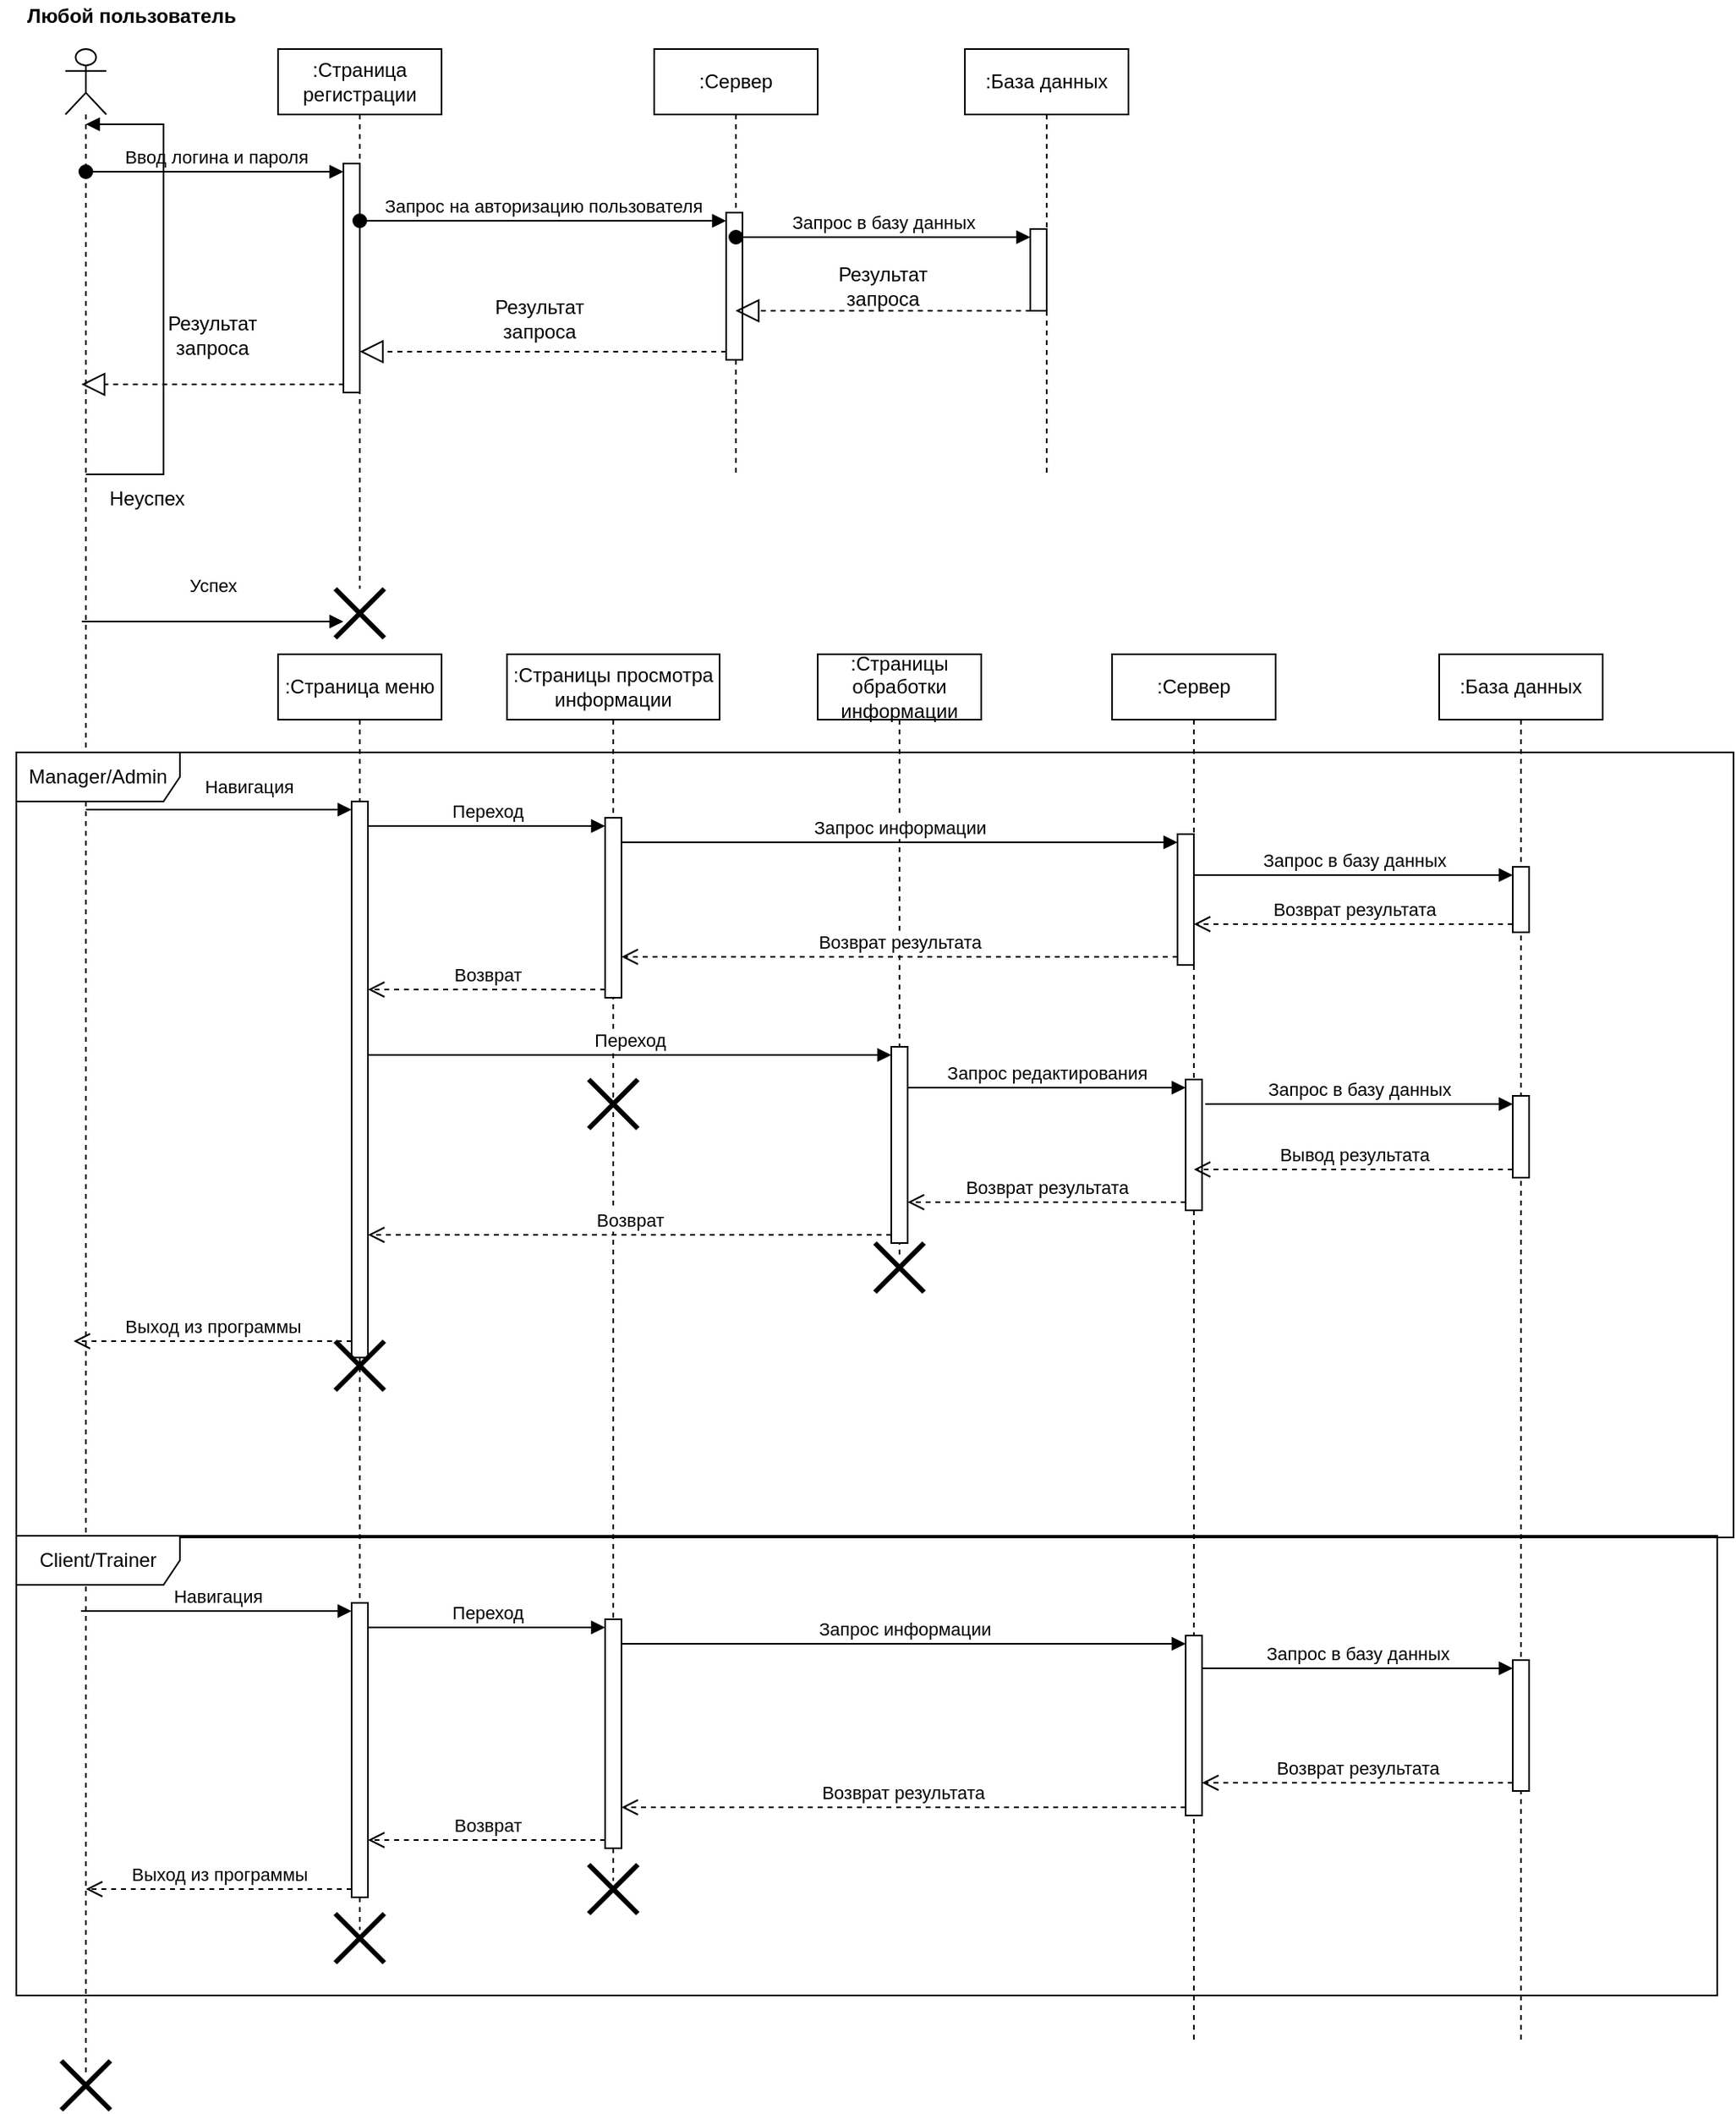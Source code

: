 <mxfile version="24.4.0" type="device">
  <diagram name="Страница — 1" id="OWtdvYnWDzClMSKHPV3L">
    <mxGraphModel dx="1461" dy="606" grid="1" gridSize="10" guides="1" tooltips="1" connect="1" arrows="1" fold="1" page="1" pageScale="1" pageWidth="827" pageHeight="1169" math="0" shadow="0">
      <root>
        <mxCell id="0" />
        <mxCell id="1" parent="0" />
        <mxCell id="BmENw5MaQ0u71yADQ0dI-1" value="" style="shape=umlLifeline;perimeter=lifelinePerimeter;whiteSpace=wrap;html=1;container=1;dropTarget=0;collapsible=0;recursiveResize=0;outlineConnect=0;portConstraint=eastwest;newEdgeStyle={&quot;curved&quot;:0,&quot;rounded&quot;:0};participant=umlActor;" vertex="1" parent="1">
          <mxGeometry x="50" y="60" width="25" height="1240" as="geometry" />
        </mxCell>
        <mxCell id="BmENw5MaQ0u71yADQ0dI-2" value=":Страница регистрации" style="shape=umlLifeline;perimeter=lifelinePerimeter;whiteSpace=wrap;html=1;container=1;dropTarget=0;collapsible=0;recursiveResize=0;outlineConnect=0;portConstraint=eastwest;newEdgeStyle={&quot;curved&quot;:0,&quot;rounded&quot;:0};" vertex="1" parent="1">
          <mxGeometry x="180" y="60" width="100" height="330" as="geometry" />
        </mxCell>
        <mxCell id="BmENw5MaQ0u71yADQ0dI-6" value="" style="html=1;points=[[0,0,0,0,5],[0,1,0,0,-5],[1,0,0,0,5],[1,1,0,0,-5]];perimeter=orthogonalPerimeter;outlineConnect=0;targetShapes=umlLifeline;portConstraint=eastwest;newEdgeStyle={&quot;curved&quot;:0,&quot;rounded&quot;:0};" vertex="1" parent="BmENw5MaQ0u71yADQ0dI-2">
          <mxGeometry x="40" y="70" width="10" height="140" as="geometry" />
        </mxCell>
        <mxCell id="BmENw5MaQ0u71yADQ0dI-25" value="" style="shape=umlDestroy;whiteSpace=wrap;html=1;strokeWidth=3;targetShapes=umlLifeline;" vertex="1" parent="BmENw5MaQ0u71yADQ0dI-2">
          <mxGeometry x="35" y="330" width="30" height="30" as="geometry" />
        </mxCell>
        <mxCell id="BmENw5MaQ0u71yADQ0dI-3" value="Любой пользователь" style="text;align=center;fontStyle=1;verticalAlign=middle;spacingLeft=3;spacingRight=3;strokeColor=none;rotatable=0;points=[[0,0.5],[1,0.5]];portConstraint=eastwest;html=1;" vertex="1" parent="1">
          <mxGeometry x="10" y="30" width="160" height="20" as="geometry" />
        </mxCell>
        <mxCell id="BmENw5MaQ0u71yADQ0dI-4" value=":Сервер" style="shape=umlLifeline;perimeter=lifelinePerimeter;whiteSpace=wrap;html=1;container=1;dropTarget=0;collapsible=0;recursiveResize=0;outlineConnect=0;portConstraint=eastwest;newEdgeStyle={&quot;curved&quot;:0,&quot;rounded&quot;:0};" vertex="1" parent="1">
          <mxGeometry x="410" y="60" width="100" height="260" as="geometry" />
        </mxCell>
        <mxCell id="BmENw5MaQ0u71yADQ0dI-8" value="" style="html=1;points=[[0,0,0,0,5],[0,1,0,0,-5],[1,0,0,0,5],[1,1,0,0,-5]];perimeter=orthogonalPerimeter;outlineConnect=0;targetShapes=umlLifeline;portConstraint=eastwest;newEdgeStyle={&quot;curved&quot;:0,&quot;rounded&quot;:0};" vertex="1" parent="BmENw5MaQ0u71yADQ0dI-4">
          <mxGeometry x="44" y="100" width="10" height="90" as="geometry" />
        </mxCell>
        <mxCell id="BmENw5MaQ0u71yADQ0dI-5" value=":База данных" style="shape=umlLifeline;perimeter=lifelinePerimeter;whiteSpace=wrap;html=1;container=1;dropTarget=0;collapsible=0;recursiveResize=0;outlineConnect=0;portConstraint=eastwest;newEdgeStyle={&quot;curved&quot;:0,&quot;rounded&quot;:0};" vertex="1" parent="1">
          <mxGeometry x="600" y="60" width="100" height="260" as="geometry" />
        </mxCell>
        <mxCell id="BmENw5MaQ0u71yADQ0dI-10" value="" style="html=1;points=[[0,0,0,0,5],[0,1,0,0,-5],[1,0,0,0,5],[1,1,0,0,-5]];perimeter=orthogonalPerimeter;outlineConnect=0;targetShapes=umlLifeline;portConstraint=eastwest;newEdgeStyle={&quot;curved&quot;:0,&quot;rounded&quot;:0};" vertex="1" parent="BmENw5MaQ0u71yADQ0dI-5">
          <mxGeometry x="40" y="110" width="10" height="50" as="geometry" />
        </mxCell>
        <mxCell id="BmENw5MaQ0u71yADQ0dI-7" value="Ввод логина и пароля" style="html=1;verticalAlign=bottom;startArrow=oval;endArrow=block;startSize=8;curved=0;rounded=0;entryX=0;entryY=0;entryDx=0;entryDy=5;" edge="1" target="BmENw5MaQ0u71yADQ0dI-6" parent="1" source="BmENw5MaQ0u71yADQ0dI-1">
          <mxGeometry relative="1" as="geometry">
            <mxPoint x="170" y="135" as="sourcePoint" />
          </mxGeometry>
        </mxCell>
        <mxCell id="BmENw5MaQ0u71yADQ0dI-9" value="Запрос на авторизацию пользователя" style="html=1;verticalAlign=bottom;startArrow=oval;endArrow=block;startSize=8;curved=0;rounded=0;entryX=0;entryY=0;entryDx=0;entryDy=5;" edge="1" target="BmENw5MaQ0u71yADQ0dI-8" parent="1">
          <mxGeometry relative="1" as="geometry">
            <mxPoint x="230" y="165" as="sourcePoint" />
          </mxGeometry>
        </mxCell>
        <mxCell id="BmENw5MaQ0u71yADQ0dI-11" value="Запрос в базу данных" style="html=1;verticalAlign=bottom;startArrow=oval;endArrow=block;startSize=8;curved=0;rounded=0;entryX=0;entryY=0;entryDx=0;entryDy=5;" edge="1" target="BmENw5MaQ0u71yADQ0dI-10" parent="1" source="BmENw5MaQ0u71yADQ0dI-4">
          <mxGeometry relative="1" as="geometry">
            <mxPoint x="510" y="175" as="sourcePoint" />
          </mxGeometry>
        </mxCell>
        <mxCell id="BmENw5MaQ0u71yADQ0dI-12" value="" style="endArrow=block;dashed=1;endFill=0;endSize=12;html=1;rounded=0;exitX=0;exitY=1;exitDx=0;exitDy=-5;exitPerimeter=0;" edge="1" parent="1">
          <mxGeometry width="160" relative="1" as="geometry">
            <mxPoint x="640.25" y="220" as="sourcePoint" />
            <mxPoint x="459.75" y="220" as="targetPoint" />
          </mxGeometry>
        </mxCell>
        <mxCell id="BmENw5MaQ0u71yADQ0dI-15" value="Результат запроса" style="text;html=1;align=center;verticalAlign=middle;whiteSpace=wrap;rounded=0;" vertex="1" parent="1">
          <mxGeometry x="520" y="190" width="60" height="30" as="geometry" />
        </mxCell>
        <mxCell id="BmENw5MaQ0u71yADQ0dI-16" value="" style="endArrow=block;dashed=1;endFill=0;endSize=12;html=1;rounded=0;exitX=0;exitY=1;exitDx=0;exitDy=-5;exitPerimeter=0;" edge="1" parent="1" source="BmENw5MaQ0u71yADQ0dI-8" target="BmENw5MaQ0u71yADQ0dI-6">
          <mxGeometry width="160" relative="1" as="geometry">
            <mxPoint x="430.5" y="230" as="sourcePoint" />
            <mxPoint x="250" y="230" as="targetPoint" />
          </mxGeometry>
        </mxCell>
        <mxCell id="BmENw5MaQ0u71yADQ0dI-17" value="Результат запроса" style="text;html=1;align=center;verticalAlign=middle;whiteSpace=wrap;rounded=0;" vertex="1" parent="1">
          <mxGeometry x="310.25" y="210" width="60" height="30" as="geometry" />
        </mxCell>
        <mxCell id="BmENw5MaQ0u71yADQ0dI-18" value="" style="endArrow=block;dashed=1;endFill=0;endSize=12;html=1;rounded=0;exitX=0;exitY=1;exitDx=0;exitDy=-5;exitPerimeter=0;" edge="1" parent="1">
          <mxGeometry width="160" relative="1" as="geometry">
            <mxPoint x="220.25" y="265" as="sourcePoint" />
            <mxPoint x="59.75" y="265" as="targetPoint" />
          </mxGeometry>
        </mxCell>
        <mxCell id="BmENw5MaQ0u71yADQ0dI-19" value="Результат запроса" style="text;html=1;align=center;verticalAlign=middle;whiteSpace=wrap;rounded=0;" vertex="1" parent="1">
          <mxGeometry x="110" y="220" width="60" height="30" as="geometry" />
        </mxCell>
        <mxCell id="BmENw5MaQ0u71yADQ0dI-22" value="Неуспех" style="text;html=1;align=center;verticalAlign=middle;whiteSpace=wrap;rounded=0;" vertex="1" parent="1">
          <mxGeometry x="70" y="320" width="60" height="30" as="geometry" />
        </mxCell>
        <mxCell id="BmENw5MaQ0u71yADQ0dI-23" value="" style="html=1;verticalAlign=bottom;endArrow=block;curved=0;rounded=0;" edge="1" parent="1" source="BmENw5MaQ0u71yADQ0dI-1" target="BmENw5MaQ0u71yADQ0dI-1">
          <mxGeometry x="0.002" width="80" relative="1" as="geometry">
            <mxPoint x="70" y="320" as="sourcePoint" />
            <mxPoint x="90" y="90" as="targetPoint" />
            <Array as="points">
              <mxPoint x="110" y="320" />
              <mxPoint x="110" y="106" />
            </Array>
            <mxPoint as="offset" />
          </mxGeometry>
        </mxCell>
        <mxCell id="BmENw5MaQ0u71yADQ0dI-24" value="Успех&lt;div&gt;&lt;br&gt;&lt;/div&gt;" style="html=1;verticalAlign=bottom;endArrow=block;curved=0;rounded=0;" edge="1" parent="1">
          <mxGeometry width="80" relative="1" as="geometry">
            <mxPoint x="60" y="410" as="sourcePoint" />
            <mxPoint x="220" y="410" as="targetPoint" />
          </mxGeometry>
        </mxCell>
        <mxCell id="BmENw5MaQ0u71yADQ0dI-26" value=":Страница меню" style="shape=umlLifeline;perimeter=lifelinePerimeter;whiteSpace=wrap;html=1;container=1;dropTarget=0;collapsible=0;recursiveResize=0;outlineConnect=0;portConstraint=eastwest;newEdgeStyle={&quot;curved&quot;:0,&quot;rounded&quot;:0};" vertex="1" parent="1">
          <mxGeometry x="180" y="430" width="100" height="780" as="geometry" />
        </mxCell>
        <mxCell id="BmENw5MaQ0u71yADQ0dI-40" value="" style="html=1;points=[[0,0,0,0,5],[0,1,0,0,-5],[1,0,0,0,5],[1,1,0,0,-5]];perimeter=orthogonalPerimeter;outlineConnect=0;targetShapes=umlLifeline;portConstraint=eastwest;newEdgeStyle={&quot;curved&quot;:0,&quot;rounded&quot;:0};" vertex="1" parent="BmENw5MaQ0u71yADQ0dI-26">
          <mxGeometry x="45" y="90" width="10" height="340" as="geometry" />
        </mxCell>
        <mxCell id="BmENw5MaQ0u71yADQ0dI-37" value="" style="html=1;points=[[0,0,0,0,5],[0,1,0,0,-5],[1,0,0,0,5],[1,1,0,0,-5]];perimeter=orthogonalPerimeter;outlineConnect=0;targetShapes=umlLifeline;portConstraint=eastwest;newEdgeStyle={&quot;curved&quot;:0,&quot;rounded&quot;:0};" vertex="1" parent="BmENw5MaQ0u71yADQ0dI-26">
          <mxGeometry x="45" y="580" width="10" height="180" as="geometry" />
        </mxCell>
        <mxCell id="BmENw5MaQ0u71yADQ0dI-38" value="Навигация" style="html=1;verticalAlign=bottom;endArrow=block;curved=0;rounded=0;entryX=0;entryY=0;entryDx=0;entryDy=5;" edge="1" target="BmENw5MaQ0u71yADQ0dI-37" parent="BmENw5MaQ0u71yADQ0dI-26">
          <mxGeometry relative="1" as="geometry">
            <mxPoint x="-120.5" y="585" as="sourcePoint" />
          </mxGeometry>
        </mxCell>
        <mxCell id="BmENw5MaQ0u71yADQ0dI-27" value="Manager/Admin" style="shape=umlFrame;whiteSpace=wrap;html=1;pointerEvents=0;width=100;height=30;" vertex="1" parent="1">
          <mxGeometry x="20" y="490" width="1050" height="480" as="geometry" />
        </mxCell>
        <mxCell id="BmENw5MaQ0u71yADQ0dI-28" value=":Страницы просмотра информации" style="shape=umlLifeline;perimeter=lifelinePerimeter;whiteSpace=wrap;html=1;container=1;dropTarget=0;collapsible=0;recursiveResize=0;outlineConnect=0;portConstraint=eastwest;newEdgeStyle={&quot;curved&quot;:0,&quot;rounded&quot;:0};" vertex="1" parent="1">
          <mxGeometry x="320" y="430" width="130" height="750" as="geometry" />
        </mxCell>
        <mxCell id="BmENw5MaQ0u71yADQ0dI-43" value="" style="html=1;points=[[0,0,0,0,5],[0,1,0,0,-5],[1,0,0,0,5],[1,1,0,0,-5]];perimeter=orthogonalPerimeter;outlineConnect=0;targetShapes=umlLifeline;portConstraint=eastwest;newEdgeStyle={&quot;curved&quot;:0,&quot;rounded&quot;:0};" vertex="1" parent="BmENw5MaQ0u71yADQ0dI-28">
          <mxGeometry x="60" y="100" width="10" height="110" as="geometry" />
        </mxCell>
        <mxCell id="BmENw5MaQ0u71yADQ0dI-68" value="" style="html=1;points=[[0,0,0,0,5],[0,1,0,0,-5],[1,0,0,0,5],[1,1,0,0,-5]];perimeter=orthogonalPerimeter;outlineConnect=0;targetShapes=umlLifeline;portConstraint=eastwest;newEdgeStyle={&quot;curved&quot;:0,&quot;rounded&quot;:0};" vertex="1" parent="BmENw5MaQ0u71yADQ0dI-28">
          <mxGeometry x="60" y="590" width="10" height="140" as="geometry" />
        </mxCell>
        <mxCell id="BmENw5MaQ0u71yADQ0dI-80" value="" style="shape=umlDestroy;whiteSpace=wrap;html=1;strokeWidth=3;targetShapes=umlLifeline;" vertex="1" parent="BmENw5MaQ0u71yADQ0dI-28">
          <mxGeometry x="50" y="260" width="30" height="30" as="geometry" />
        </mxCell>
        <mxCell id="BmENw5MaQ0u71yADQ0dI-29" value=":Страницы обработки информации" style="shape=umlLifeline;perimeter=lifelinePerimeter;whiteSpace=wrap;html=1;container=1;dropTarget=0;collapsible=0;recursiveResize=0;outlineConnect=0;portConstraint=eastwest;newEdgeStyle={&quot;curved&quot;:0,&quot;rounded&quot;:0};" vertex="1" parent="1">
          <mxGeometry x="510" y="430" width="100" height="370" as="geometry" />
        </mxCell>
        <mxCell id="BmENw5MaQ0u71yADQ0dI-57" value="" style="html=1;points=[[0,0,0,0,5],[0,1,0,0,-5],[1,0,0,0,5],[1,1,0,0,-5]];perimeter=orthogonalPerimeter;outlineConnect=0;targetShapes=umlLifeline;portConstraint=eastwest;newEdgeStyle={&quot;curved&quot;:0,&quot;rounded&quot;:0};" vertex="1" parent="BmENw5MaQ0u71yADQ0dI-29">
          <mxGeometry x="45" y="240" width="10" height="120" as="geometry" />
        </mxCell>
        <mxCell id="BmENw5MaQ0u71yADQ0dI-30" value=":Сервер" style="shape=umlLifeline;perimeter=lifelinePerimeter;whiteSpace=wrap;html=1;container=1;dropTarget=0;collapsible=0;recursiveResize=0;outlineConnect=0;portConstraint=eastwest;newEdgeStyle={&quot;curved&quot;:0,&quot;rounded&quot;:0};" vertex="1" parent="1">
          <mxGeometry x="690" y="430" width="100" height="850" as="geometry" />
        </mxCell>
        <mxCell id="BmENw5MaQ0u71yADQ0dI-51" value="" style="html=1;points=[[0,0,0,0,5],[0,1,0,0,-5],[1,0,0,0,5],[1,1,0,0,-5]];perimeter=orthogonalPerimeter;outlineConnect=0;targetShapes=umlLifeline;portConstraint=eastwest;newEdgeStyle={&quot;curved&quot;:0,&quot;rounded&quot;:0};" vertex="1" parent="BmENw5MaQ0u71yADQ0dI-30">
          <mxGeometry x="40" y="110" width="10" height="80" as="geometry" />
        </mxCell>
        <mxCell id="BmENw5MaQ0u71yADQ0dI-60" value="" style="html=1;points=[[0,0,0,0,5],[0,1,0,0,-5],[1,0,0,0,5],[1,1,0,0,-5]];perimeter=orthogonalPerimeter;outlineConnect=0;targetShapes=umlLifeline;portConstraint=eastwest;newEdgeStyle={&quot;curved&quot;:0,&quot;rounded&quot;:0};" vertex="1" parent="BmENw5MaQ0u71yADQ0dI-30">
          <mxGeometry x="45" y="260" width="10" height="80" as="geometry" />
        </mxCell>
        <mxCell id="BmENw5MaQ0u71yADQ0dI-32" value=":База данных" style="shape=umlLifeline;perimeter=lifelinePerimeter;whiteSpace=wrap;html=1;container=1;dropTarget=0;collapsible=0;recursiveResize=0;outlineConnect=0;portConstraint=eastwest;newEdgeStyle={&quot;curved&quot;:0,&quot;rounded&quot;:0};" vertex="1" parent="1">
          <mxGeometry x="890" y="430" width="100" height="850" as="geometry" />
        </mxCell>
        <mxCell id="BmENw5MaQ0u71yADQ0dI-54" value="" style="html=1;points=[[0,0,0,0,5],[0,1,0,0,-5],[1,0,0,0,5],[1,1,0,0,-5]];perimeter=orthogonalPerimeter;outlineConnect=0;targetShapes=umlLifeline;portConstraint=eastwest;newEdgeStyle={&quot;curved&quot;:0,&quot;rounded&quot;:0};" vertex="1" parent="BmENw5MaQ0u71yADQ0dI-32">
          <mxGeometry x="45" y="130" width="10" height="40" as="geometry" />
        </mxCell>
        <mxCell id="BmENw5MaQ0u71yADQ0dI-63" value="" style="html=1;points=[[0,0,0,0,5],[0,1,0,0,-5],[1,0,0,0,5],[1,1,0,0,-5]];perimeter=orthogonalPerimeter;outlineConnect=0;targetShapes=umlLifeline;portConstraint=eastwest;newEdgeStyle={&quot;curved&quot;:0,&quot;rounded&quot;:0};" vertex="1" parent="BmENw5MaQ0u71yADQ0dI-32">
          <mxGeometry x="45" y="270" width="10" height="50" as="geometry" />
        </mxCell>
        <mxCell id="BmENw5MaQ0u71yADQ0dI-75" value="" style="html=1;points=[[0,0,0,0,5],[0,1,0,0,-5],[1,0,0,0,5],[1,1,0,0,-5]];perimeter=orthogonalPerimeter;outlineConnect=0;targetShapes=umlLifeline;portConstraint=eastwest;newEdgeStyle={&quot;curved&quot;:0,&quot;rounded&quot;:0};" vertex="1" parent="BmENw5MaQ0u71yADQ0dI-32">
          <mxGeometry x="45" y="615" width="10" height="80" as="geometry" />
        </mxCell>
        <mxCell id="BmENw5MaQ0u71yADQ0dI-34" value="Client/Trainer" style="shape=umlFrame;whiteSpace=wrap;html=1;pointerEvents=0;width=100;height=30;" vertex="1" parent="1">
          <mxGeometry x="20" y="969" width="1040" height="281" as="geometry" />
        </mxCell>
        <mxCell id="BmENw5MaQ0u71yADQ0dI-36" value="" style="shape=umlDestroy;whiteSpace=wrap;html=1;strokeWidth=3;targetShapes=umlLifeline;" vertex="1" parent="1">
          <mxGeometry x="545" y="790" width="30" height="30" as="geometry" />
        </mxCell>
        <mxCell id="BmENw5MaQ0u71yADQ0dI-41" value="Навигация" style="html=1;verticalAlign=bottom;endArrow=block;curved=0;rounded=0;entryX=0;entryY=0;entryDx=0;entryDy=5;" edge="1" target="BmENw5MaQ0u71yADQ0dI-40" parent="1" source="BmENw5MaQ0u71yADQ0dI-1">
          <mxGeometry x="0.214" y="5" relative="1" as="geometry">
            <mxPoint x="155" y="545" as="sourcePoint" />
            <mxPoint x="1" as="offset" />
          </mxGeometry>
        </mxCell>
        <mxCell id="BmENw5MaQ0u71yADQ0dI-42" value="Выход из программы" style="html=1;verticalAlign=bottom;endArrow=open;dashed=1;endSize=8;curved=0;rounded=0;" edge="1" parent="1">
          <mxGeometry relative="1" as="geometry">
            <mxPoint x="55" y="850" as="targetPoint" />
            <mxPoint x="225" y="850" as="sourcePoint" />
          </mxGeometry>
        </mxCell>
        <mxCell id="BmENw5MaQ0u71yADQ0dI-44" value="Переход" style="html=1;verticalAlign=bottom;endArrow=block;curved=0;rounded=0;entryX=0;entryY=0;entryDx=0;entryDy=5;" edge="1" target="BmENw5MaQ0u71yADQ0dI-43" parent="1" source="BmENw5MaQ0u71yADQ0dI-40">
          <mxGeometry relative="1" as="geometry">
            <mxPoint x="310" y="535" as="sourcePoint" />
          </mxGeometry>
        </mxCell>
        <mxCell id="BmENw5MaQ0u71yADQ0dI-45" value="Возврат" style="html=1;verticalAlign=bottom;endArrow=open;dashed=1;endSize=8;curved=0;rounded=0;exitX=0;exitY=1;exitDx=0;exitDy=-5;" edge="1" source="BmENw5MaQ0u71yADQ0dI-43" parent="1" target="BmENw5MaQ0u71yADQ0dI-40">
          <mxGeometry relative="1" as="geometry">
            <mxPoint x="310" y="605" as="targetPoint" />
          </mxGeometry>
        </mxCell>
        <mxCell id="BmENw5MaQ0u71yADQ0dI-52" value="Запрос информации" style="html=1;verticalAlign=bottom;endArrow=block;curved=0;rounded=0;entryX=0;entryY=0;entryDx=0;entryDy=5;" edge="1" target="BmENw5MaQ0u71yADQ0dI-51" parent="1" source="BmENw5MaQ0u71yADQ0dI-43">
          <mxGeometry relative="1" as="geometry">
            <mxPoint x="660" y="535" as="sourcePoint" />
          </mxGeometry>
        </mxCell>
        <mxCell id="BmENw5MaQ0u71yADQ0dI-53" value="Возврат результата" style="html=1;verticalAlign=bottom;endArrow=open;dashed=1;endSize=8;curved=0;rounded=0;exitX=0;exitY=1;exitDx=0;exitDy=-5;" edge="1" source="BmENw5MaQ0u71yADQ0dI-51" parent="1" target="BmENw5MaQ0u71yADQ0dI-43">
          <mxGeometry relative="1" as="geometry">
            <mxPoint x="660" y="605" as="targetPoint" />
          </mxGeometry>
        </mxCell>
        <mxCell id="BmENw5MaQ0u71yADQ0dI-56" value="Возврат результата" style="html=1;verticalAlign=bottom;endArrow=open;dashed=1;endSize=8;curved=0;rounded=0;exitX=0;exitY=1;exitDx=0;exitDy=-5;" edge="1" source="BmENw5MaQ0u71yADQ0dI-54" parent="1" target="BmENw5MaQ0u71yADQ0dI-51">
          <mxGeometry relative="1" as="geometry">
            <mxPoint x="865" y="615" as="targetPoint" />
          </mxGeometry>
        </mxCell>
        <mxCell id="BmENw5MaQ0u71yADQ0dI-55" value="Запрос в базу данных" style="html=1;verticalAlign=bottom;endArrow=block;curved=0;rounded=0;entryX=0;entryY=0;entryDx=0;entryDy=5;" edge="1" target="BmENw5MaQ0u71yADQ0dI-54" parent="1" source="BmENw5MaQ0u71yADQ0dI-51">
          <mxGeometry relative="1" as="geometry">
            <mxPoint x="865" y="545" as="sourcePoint" />
          </mxGeometry>
        </mxCell>
        <mxCell id="BmENw5MaQ0u71yADQ0dI-58" value="Переход" style="html=1;verticalAlign=bottom;endArrow=block;curved=0;rounded=0;entryX=0;entryY=0;entryDx=0;entryDy=5;" edge="1" target="BmENw5MaQ0u71yADQ0dI-57" parent="1" source="BmENw5MaQ0u71yADQ0dI-40">
          <mxGeometry relative="1" as="geometry">
            <mxPoint x="310" y="685" as="sourcePoint" />
          </mxGeometry>
        </mxCell>
        <mxCell id="BmENw5MaQ0u71yADQ0dI-59" value="Возврат" style="html=1;verticalAlign=bottom;endArrow=open;dashed=1;endSize=8;curved=0;rounded=0;exitX=0;exitY=1;exitDx=0;exitDy=-5;" edge="1" source="BmENw5MaQ0u71yADQ0dI-57" parent="1" target="BmENw5MaQ0u71yADQ0dI-40">
          <mxGeometry relative="1" as="geometry">
            <mxPoint x="310" y="755" as="targetPoint" />
          </mxGeometry>
        </mxCell>
        <mxCell id="BmENw5MaQ0u71yADQ0dI-61" value="Запрос редактирования" style="html=1;verticalAlign=bottom;endArrow=block;curved=0;rounded=0;entryX=0;entryY=0;entryDx=0;entryDy=5;" edge="1" target="BmENw5MaQ0u71yADQ0dI-60" parent="1" source="BmENw5MaQ0u71yADQ0dI-57">
          <mxGeometry relative="1" as="geometry">
            <mxPoint x="665" y="695" as="sourcePoint" />
            <mxPoint as="offset" />
          </mxGeometry>
        </mxCell>
        <mxCell id="BmENw5MaQ0u71yADQ0dI-62" value="Возврат результата" style="html=1;verticalAlign=bottom;endArrow=open;dashed=1;endSize=8;curved=0;rounded=0;exitX=0;exitY=1;exitDx=0;exitDy=-5;" edge="1" source="BmENw5MaQ0u71yADQ0dI-60" parent="1" target="BmENw5MaQ0u71yADQ0dI-57">
          <mxGeometry relative="1" as="geometry">
            <mxPoint x="665" y="765" as="targetPoint" />
          </mxGeometry>
        </mxCell>
        <mxCell id="BmENw5MaQ0u71yADQ0dI-64" value="Запрос в базу данных" style="html=1;verticalAlign=bottom;endArrow=block;curved=0;rounded=0;entryX=0;entryY=0;entryDx=0;entryDy=5;" edge="1" target="BmENw5MaQ0u71yADQ0dI-63" parent="1">
          <mxGeometry relative="1" as="geometry">
            <mxPoint x="747" y="705" as="sourcePoint" />
          </mxGeometry>
        </mxCell>
        <mxCell id="BmENw5MaQ0u71yADQ0dI-65" value="Вывод результата" style="html=1;verticalAlign=bottom;endArrow=open;dashed=1;endSize=8;curved=0;rounded=0;exitX=0;exitY=1;exitDx=0;exitDy=-5;" edge="1" source="BmENw5MaQ0u71yADQ0dI-63" parent="1" target="BmENw5MaQ0u71yADQ0dI-30">
          <mxGeometry relative="1" as="geometry">
            <mxPoint x="747" y="775" as="targetPoint" />
          </mxGeometry>
        </mxCell>
        <mxCell id="BmENw5MaQ0u71yADQ0dI-67" value="" style="shape=umlDestroy;whiteSpace=wrap;html=1;strokeWidth=3;targetShapes=umlLifeline;" vertex="1" parent="1">
          <mxGeometry x="215" y="850" width="30" height="30" as="geometry" />
        </mxCell>
        <mxCell id="BmENw5MaQ0u71yADQ0dI-69" value="Переход" style="html=1;verticalAlign=bottom;endArrow=block;curved=0;rounded=0;entryX=0;entryY=0;entryDx=0;entryDy=5;" edge="1" target="BmENw5MaQ0u71yADQ0dI-68" parent="1" source="BmENw5MaQ0u71yADQ0dI-37">
          <mxGeometry relative="1" as="geometry">
            <mxPoint x="250" y="1025" as="sourcePoint" />
          </mxGeometry>
        </mxCell>
        <mxCell id="BmENw5MaQ0u71yADQ0dI-70" value="Возврат" style="html=1;verticalAlign=bottom;endArrow=open;dashed=1;endSize=8;curved=0;rounded=0;exitX=0;exitY=1;exitDx=0;exitDy=-5;" edge="1" source="BmENw5MaQ0u71yADQ0dI-68" parent="1" target="BmENw5MaQ0u71yADQ0dI-37">
          <mxGeometry relative="1" as="geometry">
            <mxPoint x="250" y="1095" as="targetPoint" />
          </mxGeometry>
        </mxCell>
        <mxCell id="BmENw5MaQ0u71yADQ0dI-39" value="Выход из программы" style="html=1;verticalAlign=bottom;endArrow=open;dashed=1;endSize=8;curved=0;rounded=0;exitX=0;exitY=1;exitDx=0;exitDy=-5;" edge="1" source="BmENw5MaQ0u71yADQ0dI-37" parent="1" target="BmENw5MaQ0u71yADQ0dI-1">
          <mxGeometry x="0.003" relative="1" as="geometry">
            <mxPoint x="59.5" y="1125" as="targetPoint" />
            <mxPoint as="offset" />
          </mxGeometry>
        </mxCell>
        <mxCell id="BmENw5MaQ0u71yADQ0dI-72" value="" style="html=1;points=[[0,0,0,0,5],[0,1,0,0,-5],[1,0,0,0,5],[1,1,0,0,-5]];perimeter=orthogonalPerimeter;outlineConnect=0;targetShapes=umlLifeline;portConstraint=eastwest;newEdgeStyle={&quot;curved&quot;:0,&quot;rounded&quot;:0};" vertex="1" parent="1">
          <mxGeometry x="735" y="1030" width="10" height="110" as="geometry" />
        </mxCell>
        <mxCell id="BmENw5MaQ0u71yADQ0dI-73" value="Запрос информации" style="html=1;verticalAlign=bottom;endArrow=block;curved=0;rounded=0;entryX=0;entryY=0;entryDx=0;entryDy=5;" edge="1" target="BmENw5MaQ0u71yADQ0dI-72" parent="1" source="BmENw5MaQ0u71yADQ0dI-68">
          <mxGeometry relative="1" as="geometry">
            <mxPoint x="665" y="1035" as="sourcePoint" />
          </mxGeometry>
        </mxCell>
        <mxCell id="BmENw5MaQ0u71yADQ0dI-74" value="Возврат результата" style="html=1;verticalAlign=bottom;endArrow=open;dashed=1;endSize=8;curved=0;rounded=0;exitX=0;exitY=1;exitDx=0;exitDy=-5;" edge="1" source="BmENw5MaQ0u71yADQ0dI-72" parent="1" target="BmENw5MaQ0u71yADQ0dI-68">
          <mxGeometry x="0.003" relative="1" as="geometry">
            <mxPoint x="665" y="1105" as="targetPoint" />
            <mxPoint as="offset" />
          </mxGeometry>
        </mxCell>
        <mxCell id="BmENw5MaQ0u71yADQ0dI-76" value="Запрос в базу данных" style="html=1;verticalAlign=bottom;endArrow=block;curved=0;rounded=0;entryX=0;entryY=0;entryDx=0;entryDy=5;" edge="1" target="BmENw5MaQ0u71yADQ0dI-75" parent="1" source="BmENw5MaQ0u71yADQ0dI-72">
          <mxGeometry relative="1" as="geometry">
            <mxPoint x="865" y="1050" as="sourcePoint" />
          </mxGeometry>
        </mxCell>
        <mxCell id="BmENw5MaQ0u71yADQ0dI-77" value="Возврат результата" style="html=1;verticalAlign=bottom;endArrow=open;dashed=1;endSize=8;curved=0;rounded=0;exitX=0;exitY=1;exitDx=0;exitDy=-5;" edge="1" source="BmENw5MaQ0u71yADQ0dI-75" parent="1" target="BmENw5MaQ0u71yADQ0dI-72">
          <mxGeometry relative="1" as="geometry">
            <mxPoint x="865" y="1120" as="targetPoint" />
          </mxGeometry>
        </mxCell>
        <mxCell id="BmENw5MaQ0u71yADQ0dI-78" value="" style="shape=umlDestroy;whiteSpace=wrap;html=1;strokeWidth=3;targetShapes=umlLifeline;" vertex="1" parent="1">
          <mxGeometry x="215" y="1200" width="30" height="30" as="geometry" />
        </mxCell>
        <mxCell id="BmENw5MaQ0u71yADQ0dI-79" value="" style="shape=umlDestroy;whiteSpace=wrap;html=1;strokeWidth=3;targetShapes=umlLifeline;" vertex="1" parent="1">
          <mxGeometry x="370" y="1170" width="30" height="30" as="geometry" />
        </mxCell>
        <mxCell id="BmENw5MaQ0u71yADQ0dI-81" value="" style="shape=umlDestroy;whiteSpace=wrap;html=1;strokeWidth=3;targetShapes=umlLifeline;" vertex="1" parent="1">
          <mxGeometry x="47.5" y="1290" width="30" height="30" as="geometry" />
        </mxCell>
      </root>
    </mxGraphModel>
  </diagram>
</mxfile>
